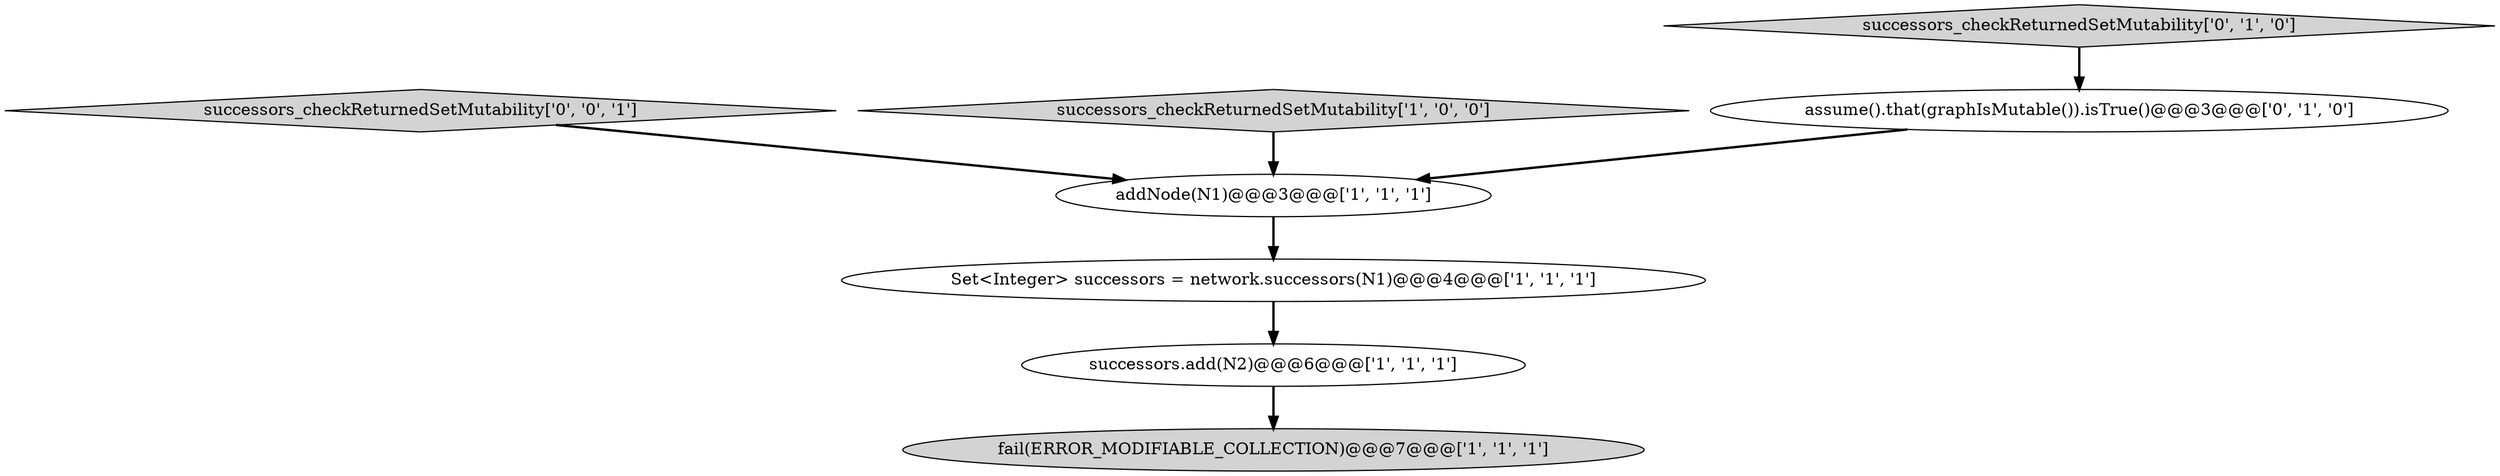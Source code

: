 digraph {
2 [style = filled, label = "Set<Integer> successors = network.successors(N1)@@@4@@@['1', '1', '1']", fillcolor = white, shape = ellipse image = "AAA0AAABBB1BBB"];
7 [style = filled, label = "successors_checkReturnedSetMutability['0', '0', '1']", fillcolor = lightgray, shape = diamond image = "AAA0AAABBB3BBB"];
4 [style = filled, label = "successors_checkReturnedSetMutability['1', '0', '0']", fillcolor = lightgray, shape = diamond image = "AAA0AAABBB1BBB"];
3 [style = filled, label = "successors.add(N2)@@@6@@@['1', '1', '1']", fillcolor = white, shape = ellipse image = "AAA0AAABBB1BBB"];
6 [style = filled, label = "assume().that(graphIsMutable()).isTrue()@@@3@@@['0', '1', '0']", fillcolor = white, shape = ellipse image = "AAA1AAABBB2BBB"];
0 [style = filled, label = "addNode(N1)@@@3@@@['1', '1', '1']", fillcolor = white, shape = ellipse image = "AAA0AAABBB1BBB"];
5 [style = filled, label = "successors_checkReturnedSetMutability['0', '1', '0']", fillcolor = lightgray, shape = diamond image = "AAA0AAABBB2BBB"];
1 [style = filled, label = "fail(ERROR_MODIFIABLE_COLLECTION)@@@7@@@['1', '1', '1']", fillcolor = lightgray, shape = ellipse image = "AAA0AAABBB1BBB"];
6->0 [style = bold, label=""];
0->2 [style = bold, label=""];
5->6 [style = bold, label=""];
7->0 [style = bold, label=""];
4->0 [style = bold, label=""];
3->1 [style = bold, label=""];
2->3 [style = bold, label=""];
}
